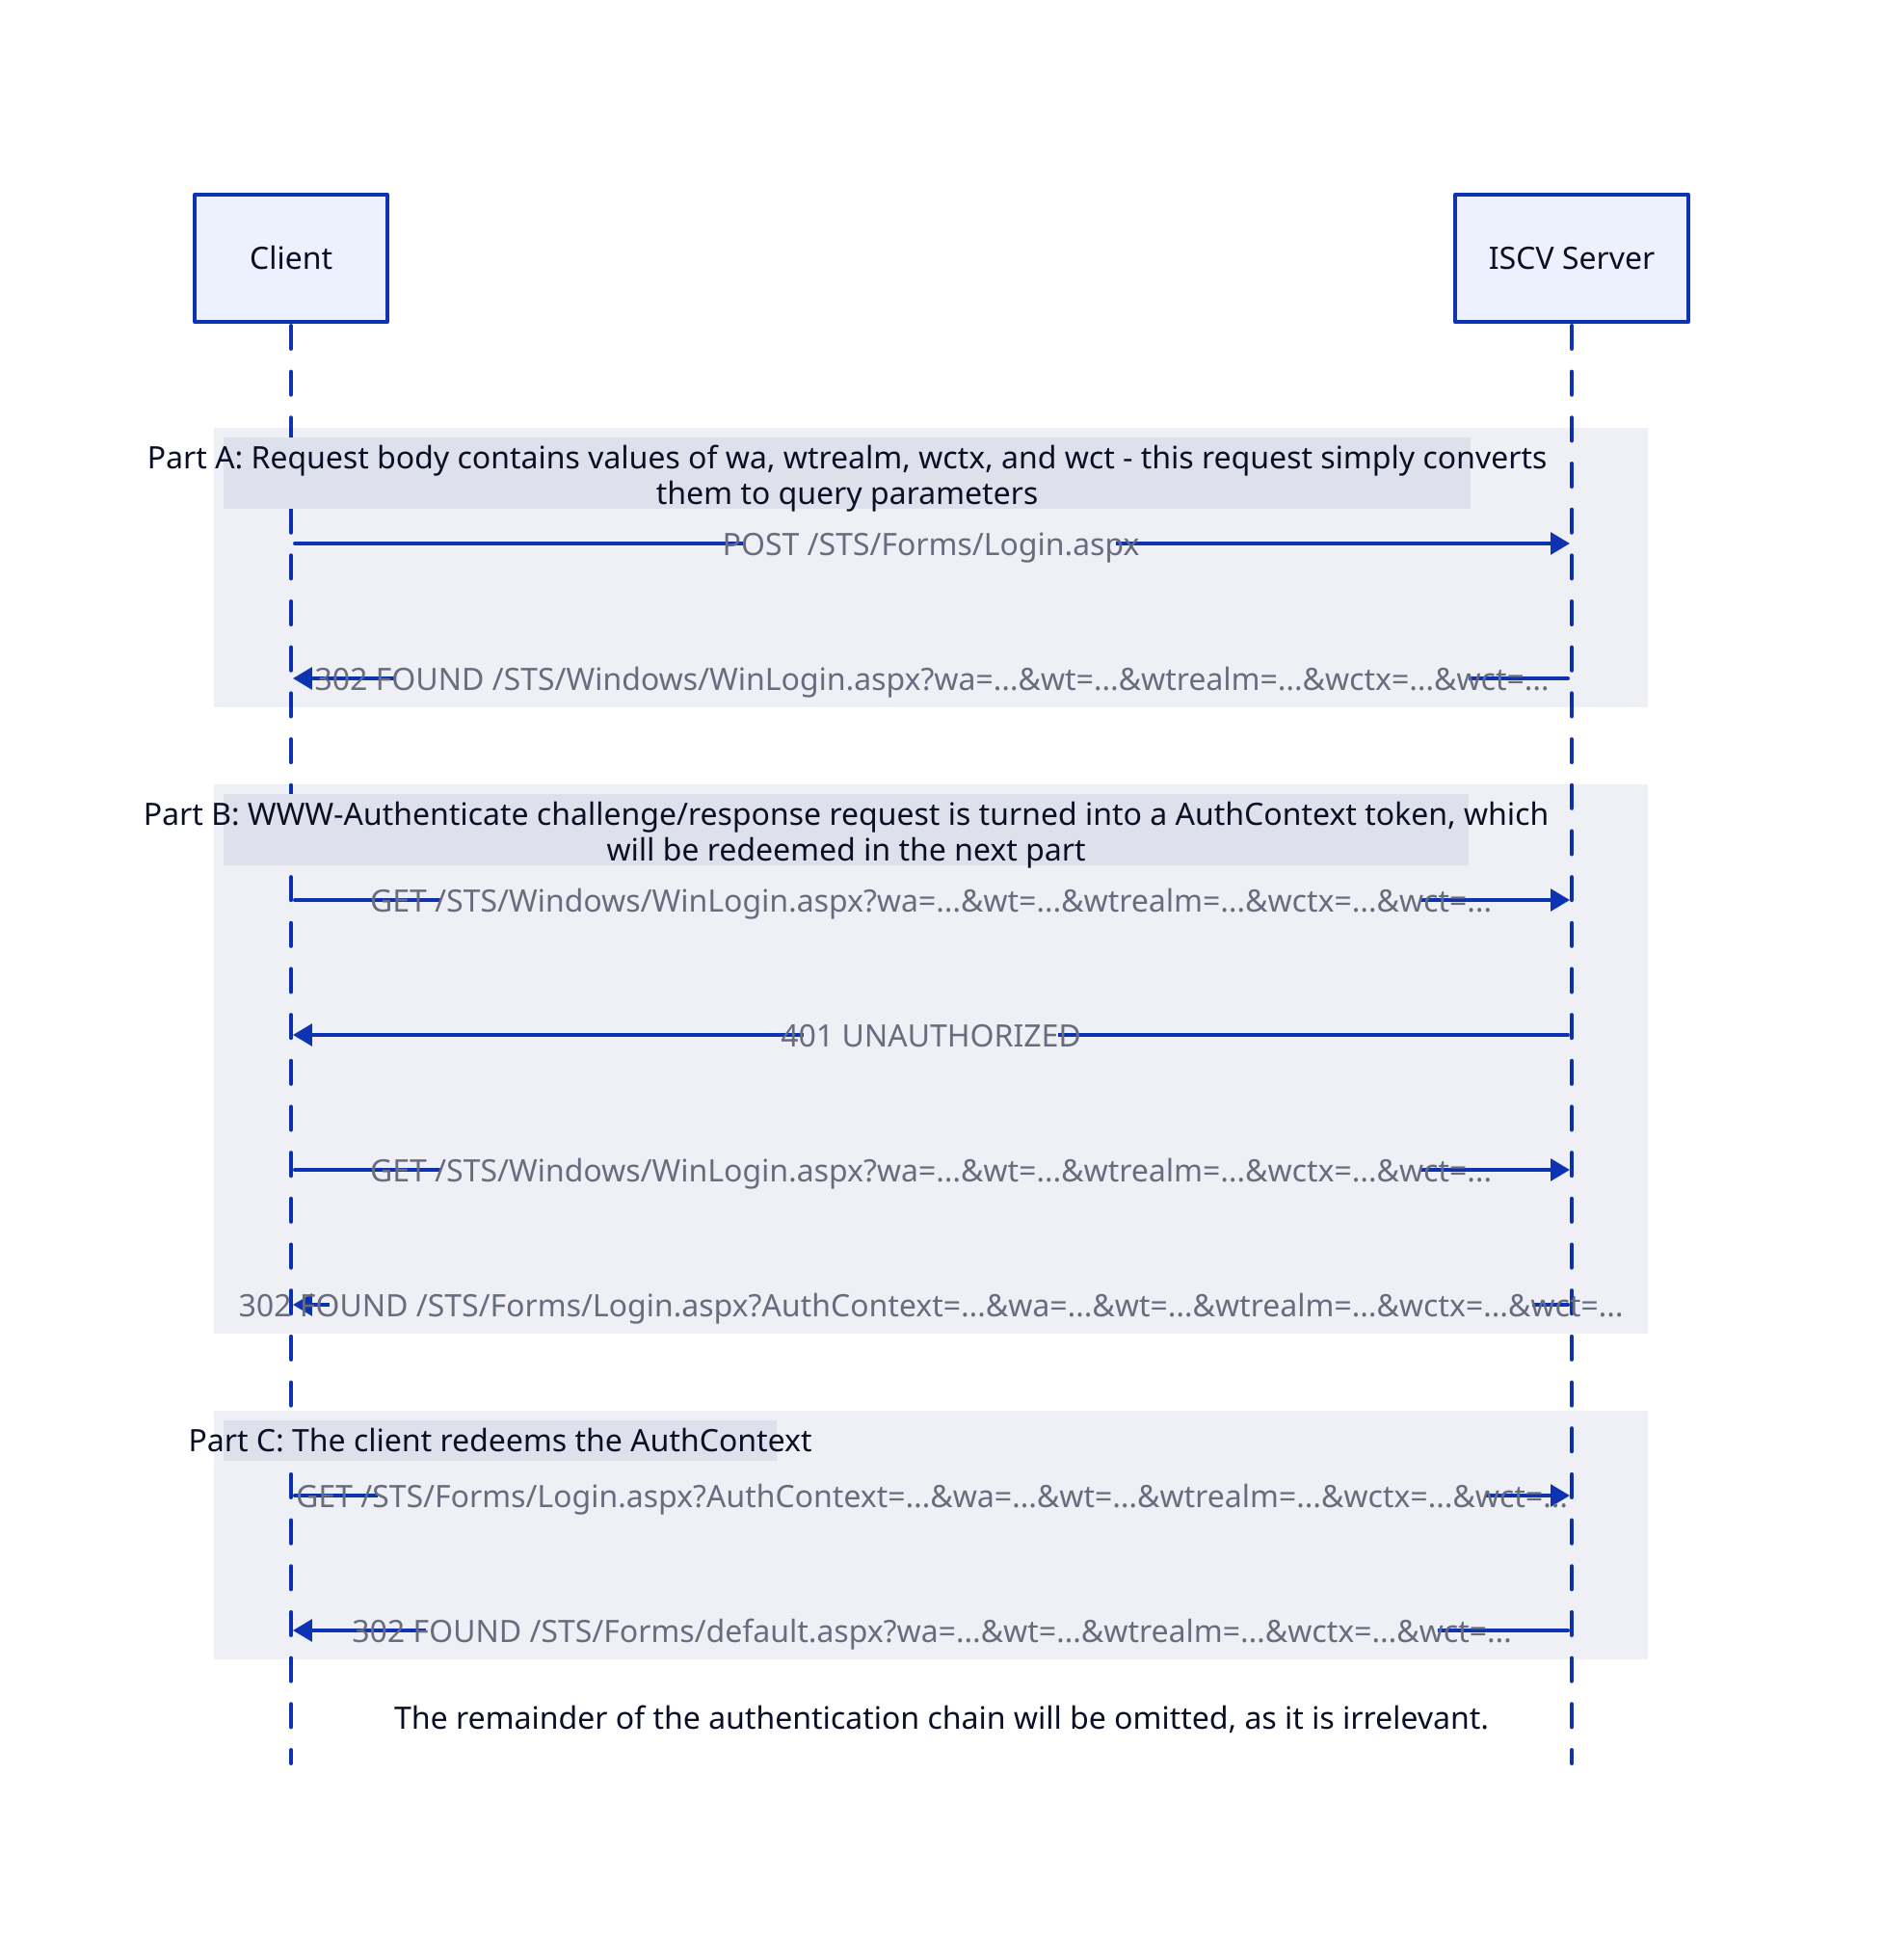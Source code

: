 shape: sequence_diagram
Client;
ISCV Server;
"Part A: Request body contains values of wa, wtrealm, wctx, and wct - this request simply converts\nthem to query parameters": {
    Client->ISCV Server: POST /STS/Forms/Login.aspx;
    ISCV Server->Client: 302 FOUND /STS/Windows/WinLogin.aspx?wa=...&wt=...&wtrealm=...&wctx=...&wct=...;
}
"Part B: WWW-Authenticate challenge/response request is turned into a AuthContext token, which\nwill be redeemed in the next part": {
    Client->ISCV Server: GET /STS/Windows/WinLogin.aspx?wa=...&wt=...&wtrealm=...&wctx=...&wct=...;
    ISCV Server->Client: 401 UNAUTHORIZED;
    Client->ISCV Server: GET /STS/Windows/WinLogin.aspx?wa=...&wt=...&wtrealm=...&wctx=...&wct=...;
    ISCV Server->Client: 302 FOUND /STS/Forms/Login.aspx?AuthContext=...&wa=...&wt=...&wtrealm=...&wctx=...&wct=...;
}
"Part C: The client redeems the AuthContext": {
    Client->ISCV Server: GET /STS/Forms/Login.aspx?AuthContext=...&wa=...&wt=...&wtrealm=...&wctx=...&wct=...;
    ISCV Server->Client: 302 FOUND /STS/Forms/default.aspx?wa=...&wt=...&wtrealm=...&wctx=...&wct=...;
}
end: The remainder of the authentication chain will be omitted, as it is irrelevant. {
    shape: text
    near: bottom-center
}